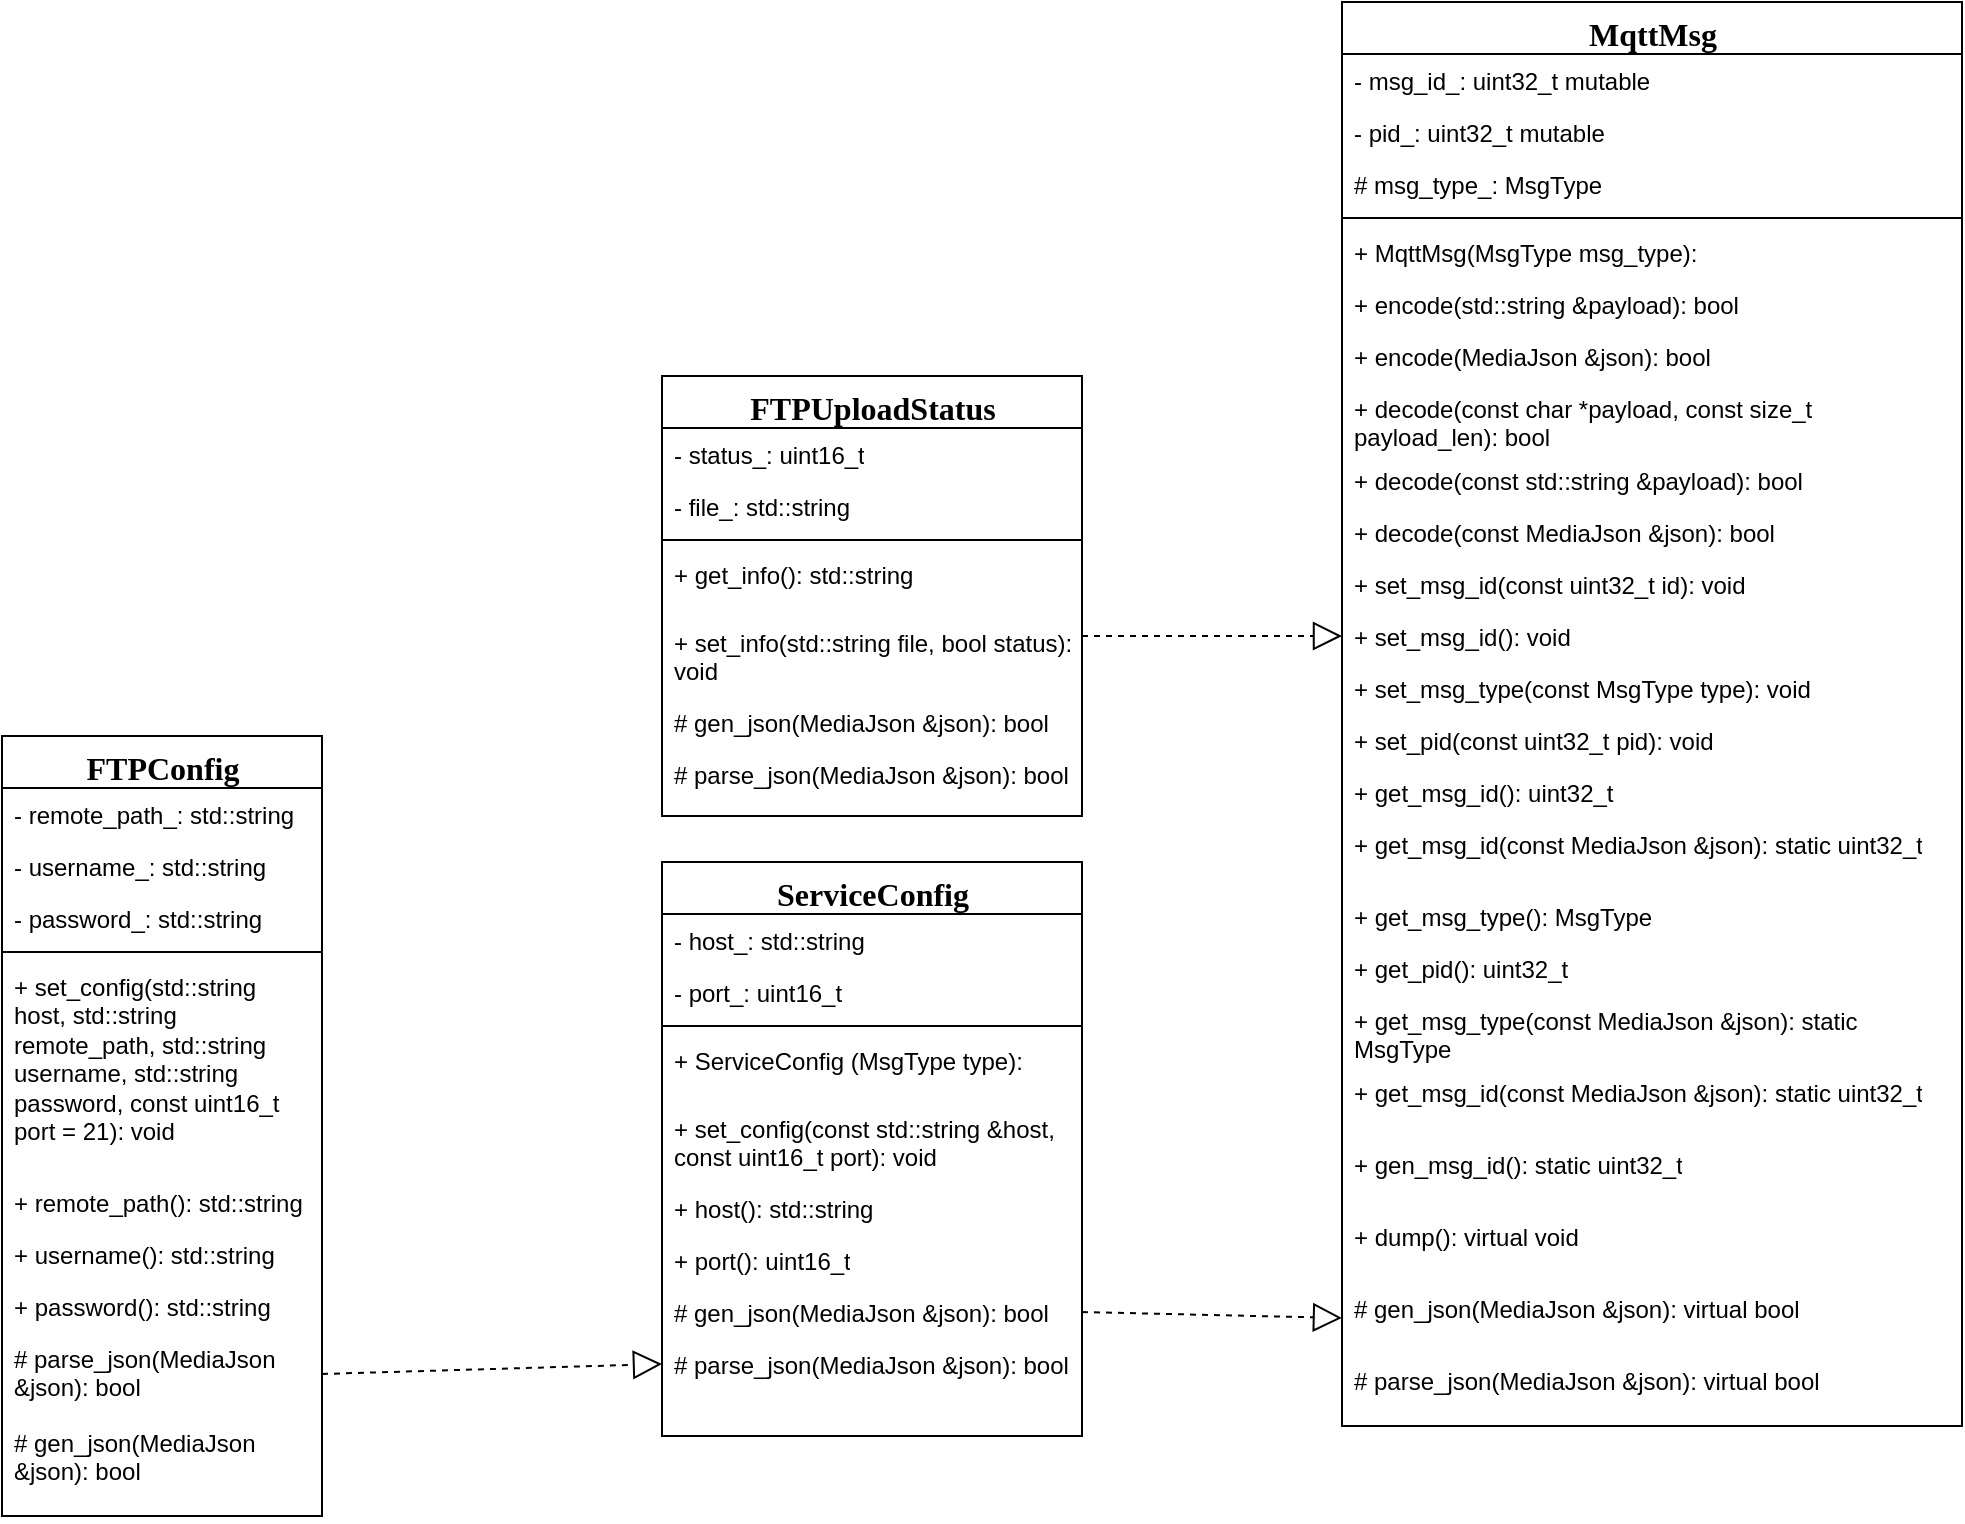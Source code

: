 <mxfile version="24.7.5">
  <diagram name="Page-1" id="9f46799a-70d6-7492-0946-bef42562c5a5">
    <mxGraphModel dx="1509" dy="1663" grid="1" gridSize="10" guides="1" tooltips="1" connect="1" arrows="1" fold="1" page="1" pageScale="1" pageWidth="1100" pageHeight="850" background="none" math="0" shadow="0">
      <root>
        <mxCell id="0" />
        <mxCell id="1" parent="0" />
        <mxCell id="78961159f06e98e8-17" value="FTPConfig" style="swimlane;html=1;fontStyle=1;align=center;verticalAlign=top;childLayout=stackLayout;horizontal=1;startSize=26;horizontalStack=0;resizeParent=1;resizeLast=0;collapsible=1;marginBottom=0;swimlaneFillColor=#ffffff;rounded=0;shadow=0;comic=0;labelBackgroundColor=none;strokeWidth=1;fillColor=none;fontFamily=Verdana;fontSize=16;" parent="1" vertex="1">
          <mxGeometry x="40" y="80" width="160" height="390" as="geometry" />
        </mxCell>
        <mxCell id="78961159f06e98e8-21" value="- remote_path_: std::string" style="text;html=1;strokeColor=none;fillColor=none;align=left;verticalAlign=top;spacingLeft=4;spacingRight=4;whiteSpace=wrap;overflow=hidden;rotatable=0;points=[[0,0.5],[1,0.5]];portConstraint=eastwest;" parent="78961159f06e98e8-17" vertex="1">
          <mxGeometry y="26" width="160" height="26" as="geometry" />
        </mxCell>
        <mxCell id="78961159f06e98e8-23" value="- username_: std::string" style="text;html=1;strokeColor=none;fillColor=none;align=left;verticalAlign=top;spacingLeft=4;spacingRight=4;whiteSpace=wrap;overflow=hidden;rotatable=0;points=[[0,0.5],[1,0.5]];portConstraint=eastwest;" parent="78961159f06e98e8-17" vertex="1">
          <mxGeometry y="52" width="160" height="26" as="geometry" />
        </mxCell>
        <mxCell id="78961159f06e98e8-25" value="- password_: std::string" style="text;html=1;strokeColor=none;fillColor=none;align=left;verticalAlign=top;spacingLeft=4;spacingRight=4;whiteSpace=wrap;overflow=hidden;rotatable=0;points=[[0,0.5],[1,0.5]];portConstraint=eastwest;" parent="78961159f06e98e8-17" vertex="1">
          <mxGeometry y="78" width="160" height="26" as="geometry" />
        </mxCell>
        <mxCell id="78961159f06e98e8-19" value="" style="line;html=1;strokeWidth=1;fillColor=none;align=left;verticalAlign=middle;spacingTop=-1;spacingLeft=3;spacingRight=3;rotatable=0;labelPosition=right;points=[];portConstraint=eastwest;" parent="78961159f06e98e8-17" vertex="1">
          <mxGeometry y="104" width="160" height="8" as="geometry" />
        </mxCell>
        <mxCell id="78961159f06e98e8-20" value="+ set_config(std::string host, std::string remote_path, std::string username, std::string password, const uint16_t port = 21): void" style="text;html=1;strokeColor=none;fillColor=none;align=left;verticalAlign=top;spacingLeft=4;spacingRight=4;whiteSpace=wrap;overflow=hidden;rotatable=0;points=[[0,0.5],[1,0.5]];portConstraint=eastwest;" parent="78961159f06e98e8-17" vertex="1">
          <mxGeometry y="112" width="160" height="108" as="geometry" />
        </mxCell>
        <mxCell id="78961159f06e98e8-27" value="+ remote_path(): std::string" style="text;html=1;strokeColor=none;fillColor=none;align=left;verticalAlign=top;spacingLeft=4;spacingRight=4;whiteSpace=wrap;overflow=hidden;rotatable=0;points=[[0,0.5],[1,0.5]];portConstraint=eastwest;" parent="78961159f06e98e8-17" vertex="1">
          <mxGeometry y="220" width="160" height="26" as="geometry" />
        </mxCell>
        <mxCell id="S02AcgBKYn6hKlUdRPTP-34" value="+ username(): std::string" style="text;html=1;strokeColor=none;fillColor=none;align=left;verticalAlign=top;spacingLeft=4;spacingRight=4;whiteSpace=wrap;overflow=hidden;rotatable=0;points=[[0,0.5],[1,0.5]];portConstraint=eastwest;" vertex="1" parent="78961159f06e98e8-17">
          <mxGeometry y="246" width="160" height="26" as="geometry" />
        </mxCell>
        <mxCell id="S02AcgBKYn6hKlUdRPTP-36" value="+ password(): std::string" style="text;html=1;strokeColor=none;fillColor=none;align=left;verticalAlign=top;spacingLeft=4;spacingRight=4;whiteSpace=wrap;overflow=hidden;rotatable=0;points=[[0,0.5],[1,0.5]];portConstraint=eastwest;" vertex="1" parent="78961159f06e98e8-17">
          <mxGeometry y="272" width="160" height="26" as="geometry" />
        </mxCell>
        <mxCell id="S02AcgBKYn6hKlUdRPTP-37" value="# parse_json(MediaJson &amp;amp;json): bool" style="text;html=1;strokeColor=none;fillColor=none;align=left;verticalAlign=top;spacingLeft=4;spacingRight=4;whiteSpace=wrap;overflow=hidden;rotatable=0;points=[[0,0.5],[1,0.5]];portConstraint=eastwest;" vertex="1" parent="78961159f06e98e8-17">
          <mxGeometry y="298" width="160" height="42" as="geometry" />
        </mxCell>
        <mxCell id="S02AcgBKYn6hKlUdRPTP-35" value="# gen_json(MediaJson &amp;amp;json): bool" style="text;html=1;strokeColor=none;fillColor=none;align=left;verticalAlign=top;spacingLeft=4;spacingRight=4;whiteSpace=wrap;overflow=hidden;rotatable=0;points=[[0,0.5],[1,0.5]];portConstraint=eastwest;" vertex="1" parent="78961159f06e98e8-17">
          <mxGeometry y="340" width="160" height="50" as="geometry" />
        </mxCell>
        <mxCell id="78961159f06e98e8-30" value="ServiceConfig" style="swimlane;html=1;fontStyle=1;align=center;verticalAlign=top;childLayout=stackLayout;horizontal=1;startSize=26;horizontalStack=0;resizeParent=1;resizeLast=0;collapsible=1;marginBottom=0;swimlaneFillColor=#ffffff;rounded=0;shadow=0;comic=0;labelBackgroundColor=none;strokeWidth=1;fillColor=none;fontFamily=Verdana;fontSize=16;" parent="1" vertex="1">
          <mxGeometry x="370" y="143" width="210" height="287" as="geometry" />
        </mxCell>
        <mxCell id="78961159f06e98e8-31" value="- host_: std::string" style="text;html=1;strokeColor=none;fillColor=none;align=left;verticalAlign=top;spacingLeft=4;spacingRight=4;whiteSpace=wrap;overflow=hidden;rotatable=0;points=[[0,0.5],[1,0.5]];portConstraint=eastwest;" parent="78961159f06e98e8-30" vertex="1">
          <mxGeometry y="26" width="210" height="26" as="geometry" />
        </mxCell>
        <mxCell id="78961159f06e98e8-32" value="- port_: uint16_t" style="text;html=1;strokeColor=none;fillColor=none;align=left;verticalAlign=top;spacingLeft=4;spacingRight=4;whiteSpace=wrap;overflow=hidden;rotatable=0;points=[[0,0.5],[1,0.5]];portConstraint=eastwest;" parent="78961159f06e98e8-30" vertex="1">
          <mxGeometry y="52" width="210" height="26" as="geometry" />
        </mxCell>
        <mxCell id="78961159f06e98e8-38" value="" style="line;html=1;strokeWidth=1;fillColor=none;align=left;verticalAlign=middle;spacingTop=-1;spacingLeft=3;spacingRight=3;rotatable=0;labelPosition=right;points=[];portConstraint=eastwest;" parent="78961159f06e98e8-30" vertex="1">
          <mxGeometry y="78" width="210" height="8" as="geometry" />
        </mxCell>
        <mxCell id="78961159f06e98e8-39" value="+ ServiceConfig (MsgType type):&amp;nbsp;" style="text;html=1;strokeColor=none;fillColor=none;align=left;verticalAlign=top;spacingLeft=4;spacingRight=4;whiteSpace=wrap;overflow=hidden;rotatable=0;points=[[0,0.5],[1,0.5]];portConstraint=eastwest;" parent="78961159f06e98e8-30" vertex="1">
          <mxGeometry y="86" width="210" height="34" as="geometry" />
        </mxCell>
        <mxCell id="S02AcgBKYn6hKlUdRPTP-30" value="+ set_config(const std::string &amp;amp;host, const uint16_t port): void" style="text;html=1;strokeColor=none;fillColor=none;align=left;verticalAlign=top;spacingLeft=4;spacingRight=4;whiteSpace=wrap;overflow=hidden;rotatable=0;points=[[0,0.5],[1,0.5]];portConstraint=eastwest;" vertex="1" parent="78961159f06e98e8-30">
          <mxGeometry y="120" width="210" height="40" as="geometry" />
        </mxCell>
        <mxCell id="S02AcgBKYn6hKlUdRPTP-31" value="+ host(): std::string" style="text;html=1;strokeColor=none;fillColor=none;align=left;verticalAlign=top;spacingLeft=4;spacingRight=4;whiteSpace=wrap;overflow=hidden;rotatable=0;points=[[0,0.5],[1,0.5]];portConstraint=eastwest;" vertex="1" parent="78961159f06e98e8-30">
          <mxGeometry y="160" width="210" height="26" as="geometry" />
        </mxCell>
        <mxCell id="S02AcgBKYn6hKlUdRPTP-32" value="+ port(): uint16_t" style="text;html=1;strokeColor=none;fillColor=none;align=left;verticalAlign=top;spacingLeft=4;spacingRight=4;whiteSpace=wrap;overflow=hidden;rotatable=0;points=[[0,0.5],[1,0.5]];portConstraint=eastwest;" vertex="1" parent="78961159f06e98e8-30">
          <mxGeometry y="186" width="210" height="26" as="geometry" />
        </mxCell>
        <mxCell id="78961159f06e98e8-40" value="# gen_json(MediaJson &amp;amp;json): bool" style="text;html=1;strokeColor=none;fillColor=none;align=left;verticalAlign=top;spacingLeft=4;spacingRight=4;whiteSpace=wrap;overflow=hidden;rotatable=0;points=[[0,0.5],[1,0.5]];portConstraint=eastwest;" parent="78961159f06e98e8-30" vertex="1">
          <mxGeometry y="212" width="210" height="26" as="geometry" />
        </mxCell>
        <mxCell id="78961159f06e98e8-42" value="# parse_json(MediaJson &amp;amp;json): bool" style="text;html=1;strokeColor=none;fillColor=none;align=left;verticalAlign=top;spacingLeft=4;spacingRight=4;whiteSpace=wrap;overflow=hidden;rotatable=0;points=[[0,0.5],[1,0.5]];portConstraint=eastwest;" parent="78961159f06e98e8-30" vertex="1">
          <mxGeometry y="238" width="210" height="26" as="geometry" />
        </mxCell>
        <mxCell id="78961159f06e98e8-43" value="MqttMsg" style="swimlane;html=1;fontStyle=1;align=center;verticalAlign=top;childLayout=stackLayout;horizontal=1;startSize=26;horizontalStack=0;resizeParent=1;resizeLast=0;collapsible=1;marginBottom=0;swimlaneFillColor=#ffffff;rounded=0;shadow=0;comic=0;labelBackgroundColor=none;strokeWidth=1;fillColor=none;fontFamily=Verdana;fontSize=16;" parent="1" vertex="1">
          <mxGeometry x="710" y="-287" width="310" height="712" as="geometry" />
        </mxCell>
        <mxCell id="78961159f06e98e8-44" value="- msg_id_: uint32_t mutable" style="text;html=1;strokeColor=none;fillColor=none;align=left;verticalAlign=top;spacingLeft=4;spacingRight=4;whiteSpace=wrap;overflow=hidden;rotatable=0;points=[[0,0.5],[1,0.5]];portConstraint=eastwest;fontSize=12;" parent="78961159f06e98e8-43" vertex="1">
          <mxGeometry y="26" width="310" height="26" as="geometry" />
        </mxCell>
        <mxCell id="78961159f06e98e8-45" value="- pid_: uint32_t mutable" style="text;html=1;strokeColor=none;fillColor=none;align=left;verticalAlign=top;spacingLeft=4;spacingRight=4;whiteSpace=wrap;overflow=hidden;rotatable=0;points=[[0,0.5],[1,0.5]];portConstraint=eastwest;" parent="78961159f06e98e8-43" vertex="1">
          <mxGeometry y="52" width="310" height="26" as="geometry" />
        </mxCell>
        <mxCell id="78961159f06e98e8-49" value="# msg_type_: MsgType" style="text;html=1;strokeColor=none;fillColor=none;align=left;verticalAlign=top;spacingLeft=4;spacingRight=4;whiteSpace=wrap;overflow=hidden;rotatable=0;points=[[0,0.5],[1,0.5]];portConstraint=eastwest;" parent="78961159f06e98e8-43" vertex="1">
          <mxGeometry y="78" width="310" height="26" as="geometry" />
        </mxCell>
        <mxCell id="78961159f06e98e8-51" value="" style="line;html=1;strokeWidth=1;fillColor=none;align=left;verticalAlign=middle;spacingTop=-1;spacingLeft=3;spacingRight=3;rotatable=0;labelPosition=right;points=[];portConstraint=eastwest;" parent="78961159f06e98e8-43" vertex="1">
          <mxGeometry y="104" width="310" height="8" as="geometry" />
        </mxCell>
        <mxCell id="S02AcgBKYn6hKlUdRPTP-33" value="+ MqttMsg(MsgType msg_type):&amp;nbsp;" style="text;html=1;strokeColor=none;fillColor=none;align=left;verticalAlign=top;spacingLeft=4;spacingRight=4;whiteSpace=wrap;overflow=hidden;rotatable=0;points=[[0,0.5],[1,0.5]];portConstraint=eastwest;" vertex="1" parent="78961159f06e98e8-43">
          <mxGeometry y="112" width="310" height="26" as="geometry" />
        </mxCell>
        <mxCell id="78961159f06e98e8-52" value="+ encode(std::string &amp;amp;payload): bool" style="text;html=1;strokeColor=none;fillColor=none;align=left;verticalAlign=top;spacingLeft=4;spacingRight=4;whiteSpace=wrap;overflow=hidden;rotatable=0;points=[[0,0.5],[1,0.5]];portConstraint=eastwest;" parent="78961159f06e98e8-43" vertex="1">
          <mxGeometry y="138" width="310" height="26" as="geometry" />
        </mxCell>
        <mxCell id="78961159f06e98e8-53" value="+ encode(MediaJson &amp;amp;json): bool" style="text;html=1;strokeColor=none;fillColor=none;align=left;verticalAlign=top;spacingLeft=4;spacingRight=4;whiteSpace=wrap;overflow=hidden;rotatable=0;points=[[0,0.5],[1,0.5]];portConstraint=eastwest;" parent="78961159f06e98e8-43" vertex="1">
          <mxGeometry y="164" width="310" height="26" as="geometry" />
        </mxCell>
        <mxCell id="S02AcgBKYn6hKlUdRPTP-6" value="+ decode(const char *payload, const size_t payload_len): bool" style="text;html=1;strokeColor=none;fillColor=none;align=left;verticalAlign=top;spacingLeft=4;spacingRight=4;whiteSpace=wrap;overflow=hidden;rotatable=0;points=[[0,0.5],[1,0.5]];portConstraint=eastwest;" vertex="1" parent="78961159f06e98e8-43">
          <mxGeometry y="190" width="310" height="36" as="geometry" />
        </mxCell>
        <mxCell id="S02AcgBKYn6hKlUdRPTP-12" value="+ decode(const std::string &amp;amp;payload): bool" style="text;html=1;strokeColor=none;fillColor=none;align=left;verticalAlign=top;spacingLeft=4;spacingRight=4;whiteSpace=wrap;overflow=hidden;rotatable=0;points=[[0,0.5],[1,0.5]];portConstraint=eastwest;" vertex="1" parent="78961159f06e98e8-43">
          <mxGeometry y="226" width="310" height="26" as="geometry" />
        </mxCell>
        <mxCell id="S02AcgBKYn6hKlUdRPTP-13" value="+ decode(const MediaJson &amp;amp;json): bool" style="text;html=1;strokeColor=none;fillColor=none;align=left;verticalAlign=top;spacingLeft=4;spacingRight=4;whiteSpace=wrap;overflow=hidden;rotatable=0;points=[[0,0.5],[1,0.5]];portConstraint=eastwest;" vertex="1" parent="78961159f06e98e8-43">
          <mxGeometry y="252" width="310" height="26" as="geometry" />
        </mxCell>
        <mxCell id="S02AcgBKYn6hKlUdRPTP-14" value="+ set_msg_id(const uint32_t id): void" style="text;html=1;strokeColor=none;fillColor=none;align=left;verticalAlign=top;spacingLeft=4;spacingRight=4;whiteSpace=wrap;overflow=hidden;rotatable=0;points=[[0,0.5],[1,0.5]];portConstraint=eastwest;" vertex="1" parent="78961159f06e98e8-43">
          <mxGeometry y="278" width="310" height="26" as="geometry" />
        </mxCell>
        <mxCell id="S02AcgBKYn6hKlUdRPTP-15" value="+ set_msg_id(): void" style="text;html=1;strokeColor=none;fillColor=none;align=left;verticalAlign=top;spacingLeft=4;spacingRight=4;whiteSpace=wrap;overflow=hidden;rotatable=0;points=[[0,0.5],[1,0.5]];portConstraint=eastwest;" vertex="1" parent="78961159f06e98e8-43">
          <mxGeometry y="304" width="310" height="26" as="geometry" />
        </mxCell>
        <mxCell id="S02AcgBKYn6hKlUdRPTP-16" value="+ set_msg_type(const MsgType type): void" style="text;html=1;strokeColor=none;fillColor=none;align=left;verticalAlign=top;spacingLeft=4;spacingRight=4;whiteSpace=wrap;overflow=hidden;rotatable=0;points=[[0,0.5],[1,0.5]];portConstraint=eastwest;" vertex="1" parent="78961159f06e98e8-43">
          <mxGeometry y="330" width="310" height="26" as="geometry" />
        </mxCell>
        <mxCell id="S02AcgBKYn6hKlUdRPTP-17" value="+ set_pid(const uint32_t pid): void" style="text;html=1;strokeColor=none;fillColor=none;align=left;verticalAlign=top;spacingLeft=4;spacingRight=4;whiteSpace=wrap;overflow=hidden;rotatable=0;points=[[0,0.5],[1,0.5]];portConstraint=eastwest;" vertex="1" parent="78961159f06e98e8-43">
          <mxGeometry y="356" width="310" height="26" as="geometry" />
        </mxCell>
        <mxCell id="S02AcgBKYn6hKlUdRPTP-18" value="+ get_msg_id(): uint32_t" style="text;html=1;strokeColor=none;fillColor=none;align=left;verticalAlign=top;spacingLeft=4;spacingRight=4;whiteSpace=wrap;overflow=hidden;rotatable=0;points=[[0,0.5],[1,0.5]];portConstraint=eastwest;" vertex="1" parent="78961159f06e98e8-43">
          <mxGeometry y="382" width="310" height="26" as="geometry" />
        </mxCell>
        <mxCell id="S02AcgBKYn6hKlUdRPTP-23" value="+ get_msg_id(const MediaJson &amp;amp;json): static uint32_t" style="text;html=1;strokeColor=none;fillColor=none;align=left;verticalAlign=top;spacingLeft=4;spacingRight=4;whiteSpace=wrap;overflow=hidden;rotatable=0;points=[[0,0.5],[1,0.5]];portConstraint=eastwest;" vertex="1" parent="78961159f06e98e8-43">
          <mxGeometry y="408" width="310" height="36" as="geometry" />
        </mxCell>
        <mxCell id="S02AcgBKYn6hKlUdRPTP-19" value="+ get_msg_type(): MsgType" style="text;html=1;strokeColor=none;fillColor=none;align=left;verticalAlign=top;spacingLeft=4;spacingRight=4;whiteSpace=wrap;overflow=hidden;rotatable=0;points=[[0,0.5],[1,0.5]];portConstraint=eastwest;" vertex="1" parent="78961159f06e98e8-43">
          <mxGeometry y="444" width="310" height="26" as="geometry" />
        </mxCell>
        <mxCell id="S02AcgBKYn6hKlUdRPTP-20" value="+ get_pid(): uint32_t" style="text;html=1;strokeColor=none;fillColor=none;align=left;verticalAlign=top;spacingLeft=4;spacingRight=4;whiteSpace=wrap;overflow=hidden;rotatable=0;points=[[0,0.5],[1,0.5]];portConstraint=eastwest;" vertex="1" parent="78961159f06e98e8-43">
          <mxGeometry y="470" width="310" height="26" as="geometry" />
        </mxCell>
        <mxCell id="S02AcgBKYn6hKlUdRPTP-21" value="+ get_msg_type(const MediaJson &amp;amp;json): static MsgType" style="text;html=1;strokeColor=none;fillColor=none;align=left;verticalAlign=top;spacingLeft=4;spacingRight=4;whiteSpace=wrap;overflow=hidden;rotatable=0;points=[[0,0.5],[1,0.5]];portConstraint=eastwest;" vertex="1" parent="78961159f06e98e8-43">
          <mxGeometry y="496" width="310" height="36" as="geometry" />
        </mxCell>
        <mxCell id="S02AcgBKYn6hKlUdRPTP-22" value="+ get_msg_id(const MediaJson &amp;amp;json): static uint32_t" style="text;html=1;strokeColor=none;fillColor=none;align=left;verticalAlign=top;spacingLeft=4;spacingRight=4;whiteSpace=wrap;overflow=hidden;rotatable=0;points=[[0,0.5],[1,0.5]];portConstraint=eastwest;" vertex="1" parent="78961159f06e98e8-43">
          <mxGeometry y="532" width="310" height="36" as="geometry" />
        </mxCell>
        <mxCell id="S02AcgBKYn6hKlUdRPTP-24" value="+ gen_msg_id(): static uint32_t" style="text;html=1;strokeColor=none;fillColor=none;align=left;verticalAlign=top;spacingLeft=4;spacingRight=4;whiteSpace=wrap;overflow=hidden;rotatable=0;points=[[0,0.5],[1,0.5]];portConstraint=eastwest;" vertex="1" parent="78961159f06e98e8-43">
          <mxGeometry y="568" width="310" height="36" as="geometry" />
        </mxCell>
        <mxCell id="S02AcgBKYn6hKlUdRPTP-25" value="+ dump(): virtual void" style="text;html=1;strokeColor=none;fillColor=none;align=left;verticalAlign=top;spacingLeft=4;spacingRight=4;whiteSpace=wrap;overflow=hidden;rotatable=0;points=[[0,0.5],[1,0.5]];portConstraint=eastwest;" vertex="1" parent="78961159f06e98e8-43">
          <mxGeometry y="604" width="310" height="36" as="geometry" />
        </mxCell>
        <mxCell id="S02AcgBKYn6hKlUdRPTP-26" value="# gen_json(MediaJson &amp;amp;json): virtual bool" style="text;html=1;strokeColor=none;fillColor=none;align=left;verticalAlign=top;spacingLeft=4;spacingRight=4;whiteSpace=wrap;overflow=hidden;rotatable=0;points=[[0,0.5],[1,0.5]];portConstraint=eastwest;" vertex="1" parent="78961159f06e98e8-43">
          <mxGeometry y="640" width="310" height="36" as="geometry" />
        </mxCell>
        <mxCell id="S02AcgBKYn6hKlUdRPTP-27" value="# parse_json(MediaJson &amp;amp;json): virtual bool" style="text;html=1;strokeColor=none;fillColor=none;align=left;verticalAlign=top;spacingLeft=4;spacingRight=4;whiteSpace=wrap;overflow=hidden;rotatable=0;points=[[0,0.5],[1,0.5]];portConstraint=eastwest;" vertex="1" parent="78961159f06e98e8-43">
          <mxGeometry y="676" width="310" height="36" as="geometry" />
        </mxCell>
        <mxCell id="S02AcgBKYn6hKlUdRPTP-28" value="" style="endArrow=block;dashed=1;endFill=0;endSize=12;html=1;rounded=0;exitX=1;exitY=0.5;exitDx=0;exitDy=0;entryX=0;entryY=0.5;entryDx=0;entryDy=0;" edge="1" parent="1" source="78961159f06e98e8-40" target="S02AcgBKYn6hKlUdRPTP-26">
          <mxGeometry width="160" relative="1" as="geometry">
            <mxPoint x="590" y="249.012" as="sourcePoint" />
            <mxPoint x="739.04" y="220" as="targetPoint" />
          </mxGeometry>
        </mxCell>
        <mxCell id="S02AcgBKYn6hKlUdRPTP-38" value="" style="endArrow=block;dashed=1;endFill=0;endSize=12;html=1;rounded=0;entryX=0;entryY=0.5;entryDx=0;entryDy=0;exitX=1;exitY=0.5;exitDx=0;exitDy=0;" edge="1" parent="1" source="S02AcgBKYn6hKlUdRPTP-37" target="78961159f06e98e8-42">
          <mxGeometry width="160" relative="1" as="geometry">
            <mxPoint x="210" y="390" as="sourcePoint" />
            <mxPoint x="385.04" y="393.996" as="targetPoint" />
          </mxGeometry>
        </mxCell>
        <mxCell id="S02AcgBKYn6hKlUdRPTP-39" value="FTPUploadStatus" style="swimlane;html=1;fontStyle=1;align=center;verticalAlign=top;childLayout=stackLayout;horizontal=1;startSize=26;horizontalStack=0;resizeParent=1;resizeLast=0;collapsible=1;marginBottom=0;swimlaneFillColor=#ffffff;rounded=0;shadow=0;comic=0;labelBackgroundColor=none;strokeWidth=1;fillColor=none;fontFamily=Verdana;fontSize=16;" vertex="1" parent="1">
          <mxGeometry x="370" y="-100" width="210" height="220" as="geometry" />
        </mxCell>
        <mxCell id="S02AcgBKYn6hKlUdRPTP-40" value="- status_: uint16_t" style="text;html=1;strokeColor=none;fillColor=none;align=left;verticalAlign=top;spacingLeft=4;spacingRight=4;whiteSpace=wrap;overflow=hidden;rotatable=0;points=[[0,0.5],[1,0.5]];portConstraint=eastwest;" vertex="1" parent="S02AcgBKYn6hKlUdRPTP-39">
          <mxGeometry y="26" width="210" height="26" as="geometry" />
        </mxCell>
        <mxCell id="S02AcgBKYn6hKlUdRPTP-41" value="- file_: std::string" style="text;html=1;strokeColor=none;fillColor=none;align=left;verticalAlign=top;spacingLeft=4;spacingRight=4;whiteSpace=wrap;overflow=hidden;rotatable=0;points=[[0,0.5],[1,0.5]];portConstraint=eastwest;" vertex="1" parent="S02AcgBKYn6hKlUdRPTP-39">
          <mxGeometry y="52" width="210" height="26" as="geometry" />
        </mxCell>
        <mxCell id="S02AcgBKYn6hKlUdRPTP-42" value="" style="line;html=1;strokeWidth=1;fillColor=none;align=left;verticalAlign=middle;spacingTop=-1;spacingLeft=3;spacingRight=3;rotatable=0;labelPosition=right;points=[];portConstraint=eastwest;" vertex="1" parent="S02AcgBKYn6hKlUdRPTP-39">
          <mxGeometry y="78" width="210" height="8" as="geometry" />
        </mxCell>
        <mxCell id="S02AcgBKYn6hKlUdRPTP-43" value="+ get_info(): std::string" style="text;html=1;strokeColor=none;fillColor=none;align=left;verticalAlign=top;spacingLeft=4;spacingRight=4;whiteSpace=wrap;overflow=hidden;rotatable=0;points=[[0,0.5],[1,0.5]];portConstraint=eastwest;" vertex="1" parent="S02AcgBKYn6hKlUdRPTP-39">
          <mxGeometry y="86" width="210" height="34" as="geometry" />
        </mxCell>
        <mxCell id="S02AcgBKYn6hKlUdRPTP-44" value="+ set_info(std::string file, bool status): void" style="text;html=1;strokeColor=none;fillColor=none;align=left;verticalAlign=top;spacingLeft=4;spacingRight=4;whiteSpace=wrap;overflow=hidden;rotatable=0;points=[[0,0.5],[1,0.5]];portConstraint=eastwest;" vertex="1" parent="S02AcgBKYn6hKlUdRPTP-39">
          <mxGeometry y="120" width="210" height="40" as="geometry" />
        </mxCell>
        <mxCell id="S02AcgBKYn6hKlUdRPTP-47" value="# gen_json(MediaJson &amp;amp;json): bool" style="text;html=1;strokeColor=none;fillColor=none;align=left;verticalAlign=top;spacingLeft=4;spacingRight=4;whiteSpace=wrap;overflow=hidden;rotatable=0;points=[[0,0.5],[1,0.5]];portConstraint=eastwest;" vertex="1" parent="S02AcgBKYn6hKlUdRPTP-39">
          <mxGeometry y="160" width="210" height="26" as="geometry" />
        </mxCell>
        <mxCell id="S02AcgBKYn6hKlUdRPTP-48" value="# parse_json(MediaJson &amp;amp;json): bool" style="text;html=1;strokeColor=none;fillColor=none;align=left;verticalAlign=top;spacingLeft=4;spacingRight=4;whiteSpace=wrap;overflow=hidden;rotatable=0;points=[[0,0.5],[1,0.5]];portConstraint=eastwest;" vertex="1" parent="S02AcgBKYn6hKlUdRPTP-39">
          <mxGeometry y="186" width="210" height="26" as="geometry" />
        </mxCell>
        <mxCell id="S02AcgBKYn6hKlUdRPTP-49" value="" style="endArrow=block;dashed=1;endFill=0;endSize=12;html=1;rounded=0;exitX=1;exitY=0.5;exitDx=0;exitDy=0;entryX=0;entryY=0.5;entryDx=0;entryDy=0;" edge="1" parent="1" target="S02AcgBKYn6hKlUdRPTP-15">
          <mxGeometry width="160" relative="1" as="geometry">
            <mxPoint x="580" y="30" as="sourcePoint" />
            <mxPoint x="710" y="33" as="targetPoint" />
          </mxGeometry>
        </mxCell>
      </root>
    </mxGraphModel>
  </diagram>
</mxfile>
